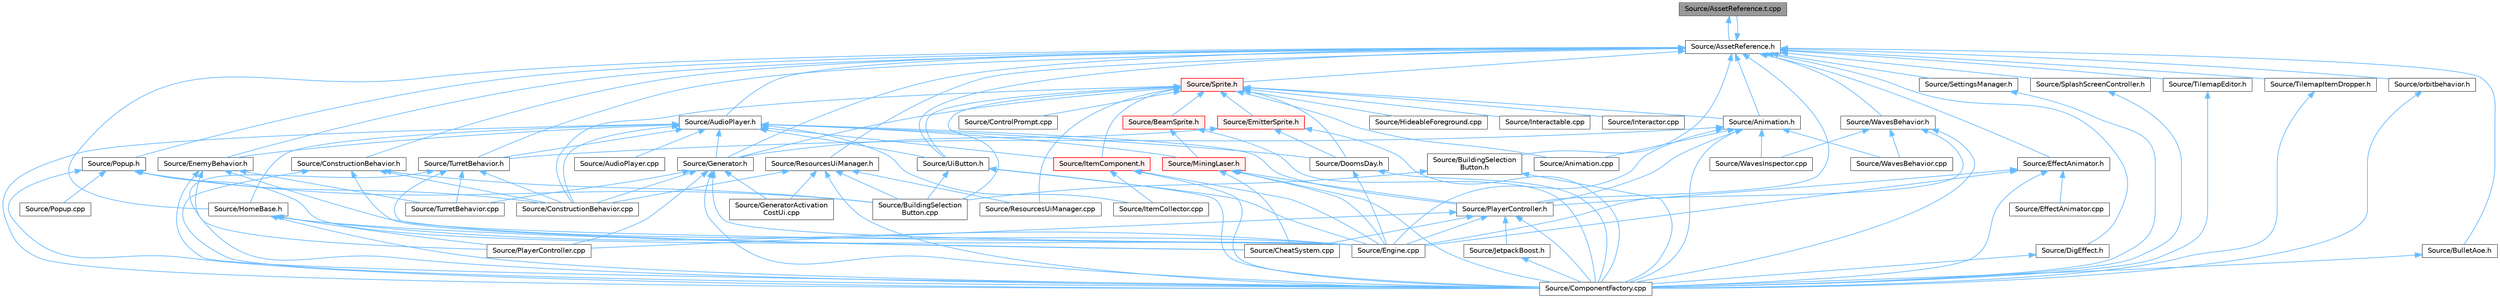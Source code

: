 digraph "Source/AssetReference.t.cpp"
{
 // LATEX_PDF_SIZE
  bgcolor="transparent";
  edge [fontname=Helvetica,fontsize=10,labelfontname=Helvetica,labelfontsize=10];
  node [fontname=Helvetica,fontsize=10,shape=box,height=0.2,width=0.4];
  Node1 [id="Node000001",label="Source/AssetReference.t.cpp",height=0.2,width=0.4,color="gray40", fillcolor="grey60", style="filled", fontcolor="black",tooltip="a reference to an Asset"];
  Node1 -> Node2 [id="edge1_Node000001_Node000002",dir="back",color="steelblue1",style="solid",tooltip=" "];
  Node2 [id="Node000002",label="Source/AssetReference.h",height=0.2,width=0.4,color="grey40", fillcolor="white", style="filled",URL="$dc/dd6/AssetReference_8h.html",tooltip="a reference to an Asset"];
  Node2 -> Node3 [id="edge2_Node000002_Node000003",dir="back",color="steelblue1",style="solid",tooltip=" "];
  Node3 [id="Node000003",label="Source/Animation.h",height=0.2,width=0.4,color="grey40", fillcolor="white", style="filled",URL="$d2/d76/Animation_8h.html",tooltip="animation component class"];
  Node3 -> Node4 [id="edge3_Node000003_Node000004",dir="back",color="steelblue1",style="solid",tooltip=" "];
  Node4 [id="Node000004",label="Source/Animation.cpp",height=0.2,width=0.4,color="grey40", fillcolor="white", style="filled",URL="$d3/da9/Animation_8cpp.html",tooltip="animation component implimentation"];
  Node3 -> Node5 [id="edge4_Node000003_Node000005",dir="back",color="steelblue1",style="solid",tooltip=" "];
  Node5 [id="Node000005",label="Source/ComponentFactory.cpp",height=0.2,width=0.4,color="grey40", fillcolor="white", style="filled",URL="$dc/def/ComponentFactory_8cpp.html",tooltip="Definitions for the component factory class."];
  Node3 -> Node6 [id="edge5_Node000003_Node000006",dir="back",color="steelblue1",style="solid",tooltip=" "];
  Node6 [id="Node000006",label="Source/Engine.cpp",height=0.2,width=0.4,color="grey40", fillcolor="white", style="filled",URL="$d6/d0c/Engine_8cpp.html",tooltip="Engine class."];
  Node3 -> Node7 [id="edge6_Node000003_Node000007",dir="back",color="steelblue1",style="solid",tooltip=" "];
  Node7 [id="Node000007",label="Source/PlayerController.h",height=0.2,width=0.4,color="grey40", fillcolor="white", style="filled",URL="$db/db4/PlayerController_8h.html",tooltip="PlayerController Behaviour Class."];
  Node7 -> Node8 [id="edge7_Node000007_Node000008",dir="back",color="steelblue1",style="solid",tooltip=" "];
  Node8 [id="Node000008",label="Source/CheatSystem.cpp",height=0.2,width=0.4,color="grey40", fillcolor="white", style="filled",URL="$da/d87/CheatSystem_8cpp.html",tooltip="CheatSystem Class definition."];
  Node7 -> Node5 [id="edge8_Node000007_Node000005",dir="back",color="steelblue1",style="solid",tooltip=" "];
  Node7 -> Node6 [id="edge9_Node000007_Node000006",dir="back",color="steelblue1",style="solid",tooltip=" "];
  Node7 -> Node9 [id="edge10_Node000007_Node000009",dir="back",color="steelblue1",style="solid",tooltip=" "];
  Node9 [id="Node000009",label="Source/JetpackBoost.h",height=0.2,width=0.4,color="grey40", fillcolor="white", style="filled",URL="$da/d88/JetpackBoost_8h_source.html",tooltip=" "];
  Node9 -> Node5 [id="edge11_Node000009_Node000005",dir="back",color="steelblue1",style="solid",tooltip=" "];
  Node7 -> Node10 [id="edge12_Node000007_Node000010",dir="back",color="steelblue1",style="solid",tooltip=" "];
  Node10 [id="Node000010",label="Source/PlayerController.cpp",height=0.2,width=0.4,color="grey40", fillcolor="white", style="filled",URL="$d3/d7e/PlayerController_8cpp.html",tooltip="PlayerController Behaviour Class."];
  Node3 -> Node11 [id="edge13_Node000003_Node000011",dir="back",color="steelblue1",style="solid",tooltip=" "];
  Node11 [id="Node000011",label="Source/TurretBehavior.h",height=0.2,width=0.4,color="grey40", fillcolor="white", style="filled",URL="$dc/df7/TurretBehavior_8h_source.html",tooltip=" "];
  Node11 -> Node5 [id="edge14_Node000011_Node000005",dir="back",color="steelblue1",style="solid",tooltip=" "];
  Node11 -> Node12 [id="edge15_Node000011_Node000012",dir="back",color="steelblue1",style="solid",tooltip=" "];
  Node12 [id="Node000012",label="Source/ConstructionBehavior.cpp",height=0.2,width=0.4,color="grey40", fillcolor="white", style="filled",URL="$d7/ded/ConstructionBehavior_8cpp.html",tooltip="handles the construction of towers and modification of terrain"];
  Node11 -> Node6 [id="edge16_Node000011_Node000006",dir="back",color="steelblue1",style="solid",tooltip=" "];
  Node11 -> Node13 [id="edge17_Node000011_Node000013",dir="back",color="steelblue1",style="solid",tooltip=" "];
  Node13 [id="Node000013",label="Source/TurretBehavior.cpp",height=0.2,width=0.4,color="grey40", fillcolor="white", style="filled",URL="$dc/d0a/TurretBehavior_8cpp.html",tooltip="Behavior Compenent for Basic Turret"];
  Node3 -> Node14 [id="edge18_Node000003_Node000014",dir="back",color="steelblue1",style="solid",tooltip=" "];
  Node14 [id="Node000014",label="Source/WavesBehavior.cpp",height=0.2,width=0.4,color="grey40", fillcolor="white", style="filled",URL="$db/d72/WavesBehavior_8cpp.html",tooltip="Definitions for wave and spawning behavior."];
  Node3 -> Node15 [id="edge19_Node000003_Node000015",dir="back",color="steelblue1",style="solid",tooltip=" "];
  Node15 [id="Node000015",label="Source/WavesInspector.cpp",height=0.2,width=0.4,color="grey40", fillcolor="white", style="filled",URL="$d2/d6b/WavesInspector_8cpp.html",tooltip="Definitions for wave and spawning editing in game."];
  Node2 -> Node1 [id="edge20_Node000002_Node000001",dir="back",color="steelblue1",style="solid",tooltip=" "];
  Node2 -> Node16 [id="edge21_Node000002_Node000016",dir="back",color="steelblue1",style="solid",tooltip=" "];
  Node16 [id="Node000016",label="Source/AudioPlayer.h",height=0.2,width=0.4,color="grey40", fillcolor="white", style="filled",URL="$db/de5/AudioPlayer_8h.html",tooltip="Component that plays audio."];
  Node16 -> Node17 [id="edge22_Node000016_Node000017",dir="back",color="steelblue1",style="solid",tooltip=" "];
  Node17 [id="Node000017",label="Source/AudioPlayer.cpp",height=0.2,width=0.4,color="grey40", fillcolor="white", style="filled",URL="$d2/d04/AudioPlayer_8cpp.html",tooltip="Component that plays audio."];
  Node16 -> Node5 [id="edge23_Node000016_Node000005",dir="back",color="steelblue1",style="solid",tooltip=" "];
  Node16 -> Node12 [id="edge24_Node000016_Node000012",dir="back",color="steelblue1",style="solid",tooltip=" "];
  Node16 -> Node18 [id="edge25_Node000016_Node000018",dir="back",color="steelblue1",style="solid",tooltip=" "];
  Node18 [id="Node000018",label="Source/DoomsDay.h",height=0.2,width=0.4,color="grey40", fillcolor="white", style="filled",URL="$de/d36/DoomsDay_8h_source.html",tooltip=" "];
  Node18 -> Node5 [id="edge26_Node000018_Node000005",dir="back",color="steelblue1",style="solid",tooltip=" "];
  Node18 -> Node6 [id="edge27_Node000018_Node000006",dir="back",color="steelblue1",style="solid",tooltip=" "];
  Node16 -> Node19 [id="edge28_Node000016_Node000019",dir="back",color="steelblue1",style="solid",tooltip=" "];
  Node19 [id="Node000019",label="Source/EnemyBehavior.h",height=0.2,width=0.4,color="grey40", fillcolor="white", style="filled",URL="$d6/dc9/EnemyBehavior_8h_source.html",tooltip=" "];
  Node19 -> Node5 [id="edge29_Node000019_Node000005",dir="back",color="steelblue1",style="solid",tooltip=" "];
  Node19 -> Node6 [id="edge30_Node000019_Node000006",dir="back",color="steelblue1",style="solid",tooltip=" "];
  Node19 -> Node10 [id="edge31_Node000019_Node000010",dir="back",color="steelblue1",style="solid",tooltip=" "];
  Node19 -> Node13 [id="edge32_Node000019_Node000013",dir="back",color="steelblue1",style="solid",tooltip=" "];
  Node16 -> Node20 [id="edge33_Node000016_Node000020",dir="back",color="steelblue1",style="solid",tooltip=" "];
  Node20 [id="Node000020",label="Source/Generator.h",height=0.2,width=0.4,color="grey40", fillcolor="white", style="filled",URL="$d9/d12/Generator_8h_source.html",tooltip=" "];
  Node20 -> Node5 [id="edge34_Node000020_Node000005",dir="back",color="steelblue1",style="solid",tooltip=" "];
  Node20 -> Node12 [id="edge35_Node000020_Node000012",dir="back",color="steelblue1",style="solid",tooltip=" "];
  Node20 -> Node6 [id="edge36_Node000020_Node000006",dir="back",color="steelblue1",style="solid",tooltip=" "];
  Node20 -> Node21 [id="edge37_Node000020_Node000021",dir="back",color="steelblue1",style="solid",tooltip=" "];
  Node21 [id="Node000021",label="Source/GeneratorActivation\lCostUi.cpp",height=0.2,width=0.4,color="grey40", fillcolor="white", style="filled",URL="$de/df8/GeneratorActivationCostUi_8cpp.html",tooltip="displays the costs of activating generators"];
  Node20 -> Node10 [id="edge38_Node000020_Node000010",dir="back",color="steelblue1",style="solid",tooltip=" "];
  Node20 -> Node13 [id="edge39_Node000020_Node000013",dir="back",color="steelblue1",style="solid",tooltip=" "];
  Node16 -> Node22 [id="edge40_Node000016_Node000022",dir="back",color="steelblue1",style="solid",tooltip=" "];
  Node22 [id="Node000022",label="Source/HomeBase.h",height=0.2,width=0.4,color="grey40", fillcolor="white", style="filled",URL="$d9/d7c/HomeBase_8h_source.html",tooltip=" "];
  Node22 -> Node8 [id="edge41_Node000022_Node000008",dir="back",color="steelblue1",style="solid",tooltip=" "];
  Node22 -> Node5 [id="edge42_Node000022_Node000005",dir="back",color="steelblue1",style="solid",tooltip=" "];
  Node22 -> Node6 [id="edge43_Node000022_Node000006",dir="back",color="steelblue1",style="solid",tooltip=" "];
  Node22 -> Node10 [id="edge44_Node000022_Node000010",dir="back",color="steelblue1",style="solid",tooltip=" "];
  Node16 -> Node23 [id="edge45_Node000016_Node000023",dir="back",color="steelblue1",style="solid",tooltip=" "];
  Node23 [id="Node000023",label="Source/ItemCollector.cpp",height=0.2,width=0.4,color="grey40", fillcolor="white", style="filled",URL="$d1/db9/ItemCollector_8cpp.html",tooltip="Component that attracts and collects item entities in the world."];
  Node16 -> Node24 [id="edge46_Node000016_Node000024",dir="back",color="steelblue1",style="solid",tooltip=" "];
  Node24 [id="Node000024",label="Source/ItemComponent.h",height=0.2,width=0.4,color="red", fillcolor="#FFF0F0", style="filled",URL="$d0/d5d/ItemComponent_8h.html",tooltip="Item in the world that can be picked up."];
  Node24 -> Node5 [id="edge47_Node000024_Node000005",dir="back",color="steelblue1",style="solid",tooltip=" "];
  Node24 -> Node6 [id="edge48_Node000024_Node000006",dir="back",color="steelblue1",style="solid",tooltip=" "];
  Node24 -> Node23 [id="edge49_Node000024_Node000023",dir="back",color="steelblue1",style="solid",tooltip=" "];
  Node16 -> Node26 [id="edge50_Node000016_Node000026",dir="back",color="steelblue1",style="solid",tooltip=" "];
  Node26 [id="Node000026",label="Source/MiningLaser.h",height=0.2,width=0.4,color="red", fillcolor="#FFF0F0", style="filled",URL="$da/d13/MiningLaser_8h.html",tooltip="Digging laser controllable by an entity."];
  Node26 -> Node8 [id="edge51_Node000026_Node000008",dir="back",color="steelblue1",style="solid",tooltip=" "];
  Node26 -> Node5 [id="edge52_Node000026_Node000005",dir="back",color="steelblue1",style="solid",tooltip=" "];
  Node26 -> Node6 [id="edge53_Node000026_Node000006",dir="back",color="steelblue1",style="solid",tooltip=" "];
  Node26 -> Node7 [id="edge54_Node000026_Node000007",dir="back",color="steelblue1",style="solid",tooltip=" "];
  Node16 -> Node7 [id="edge55_Node000016_Node000007",dir="back",color="steelblue1",style="solid",tooltip=" "];
  Node16 -> Node11 [id="edge56_Node000016_Node000011",dir="back",color="steelblue1",style="solid",tooltip=" "];
  Node16 -> Node29 [id="edge57_Node000016_Node000029",dir="back",color="steelblue1",style="solid",tooltip=" "];
  Node29 [id="Node000029",label="Source/UiButton.h",height=0.2,width=0.4,color="grey40", fillcolor="white", style="filled",URL="$db/d83/UiButton_8h.html",tooltip="Ui Button that sends an event when clicked."];
  Node29 -> Node30 [id="edge58_Node000029_Node000030",dir="back",color="steelblue1",style="solid",tooltip=" "];
  Node30 [id="Node000030",label="Source/BuildingSelection\lButton.cpp",height=0.2,width=0.4,color="grey40", fillcolor="white", style="filled",URL="$db/d86/BuildingSelectionButton_8cpp.html",tooltip="button that selects which building the ConstructionManager should place"];
  Node29 -> Node5 [id="edge59_Node000029_Node000005",dir="back",color="steelblue1",style="solid",tooltip=" "];
  Node29 -> Node6 [id="edge60_Node000029_Node000006",dir="back",color="steelblue1",style="solid",tooltip=" "];
  Node2 -> Node31 [id="edge61_Node000002_Node000031",dir="back",color="steelblue1",style="solid",tooltip=" "];
  Node31 [id="Node000031",label="Source/BuildingSelection\lButton.h",height=0.2,width=0.4,color="grey40", fillcolor="white", style="filled",URL="$de/d78/BuildingSelectionButton_8h.html",tooltip="button that selects which building the ConstructionManager should place"];
  Node31 -> Node30 [id="edge62_Node000031_Node000030",dir="back",color="steelblue1",style="solid",tooltip=" "];
  Node31 -> Node5 [id="edge63_Node000031_Node000005",dir="back",color="steelblue1",style="solid",tooltip=" "];
  Node2 -> Node32 [id="edge64_Node000002_Node000032",dir="back",color="steelblue1",style="solid",tooltip=" "];
  Node32 [id="Node000032",label="Source/BulletAoe.h",height=0.2,width=0.4,color="grey40", fillcolor="white", style="filled",URL="$db/d2f/BulletAoe_8h_source.html",tooltip=" "];
  Node32 -> Node5 [id="edge65_Node000032_Node000005",dir="back",color="steelblue1",style="solid",tooltip=" "];
  Node2 -> Node33 [id="edge66_Node000002_Node000033",dir="back",color="steelblue1",style="solid",tooltip=" "];
  Node33 [id="Node000033",label="Source/ConstructionBehavior.h",height=0.2,width=0.4,color="grey40", fillcolor="white", style="filled",URL="$d9/def/ConstructionBehavior_8h.html",tooltip="handles the construction of towers and modification of terrain"];
  Node33 -> Node30 [id="edge67_Node000033_Node000030",dir="back",color="steelblue1",style="solid",tooltip=" "];
  Node33 -> Node8 [id="edge68_Node000033_Node000008",dir="back",color="steelblue1",style="solid",tooltip=" "];
  Node33 -> Node5 [id="edge69_Node000033_Node000005",dir="back",color="steelblue1",style="solid",tooltip=" "];
  Node33 -> Node12 [id="edge70_Node000033_Node000012",dir="back",color="steelblue1",style="solid",tooltip=" "];
  Node2 -> Node34 [id="edge71_Node000002_Node000034",dir="back",color="steelblue1",style="solid",tooltip=" "];
  Node34 [id="Node000034",label="Source/DigEffect.h",height=0.2,width=0.4,color="grey40", fillcolor="white", style="filled",URL="$d8/dfb/DigEffect_8h_source.html",tooltip=" "];
  Node34 -> Node5 [id="edge72_Node000034_Node000005",dir="back",color="steelblue1",style="solid",tooltip=" "];
  Node2 -> Node35 [id="edge73_Node000002_Node000035",dir="back",color="steelblue1",style="solid",tooltip=" "];
  Node35 [id="Node000035",label="Source/EffectAnimator.h",height=0.2,width=0.4,color="grey40", fillcolor="white", style="filled",URL="$db/d11/EffectAnimator_8h.html",tooltip="Component that animates a Transform's matrix."];
  Node35 -> Node5 [id="edge74_Node000035_Node000005",dir="back",color="steelblue1",style="solid",tooltip=" "];
  Node35 -> Node36 [id="edge75_Node000035_Node000036",dir="back",color="steelblue1",style="solid",tooltip=" "];
  Node36 [id="Node000036",label="Source/EffectAnimator.cpp",height=0.2,width=0.4,color="grey40", fillcolor="white", style="filled",URL="$dc/dd4/EffectAnimator_8cpp.html",tooltip="Component that animates a Transform's matrix."];
  Node35 -> Node6 [id="edge76_Node000035_Node000006",dir="back",color="steelblue1",style="solid",tooltip=" "];
  Node35 -> Node7 [id="edge77_Node000035_Node000007",dir="back",color="steelblue1",style="solid",tooltip=" "];
  Node2 -> Node19 [id="edge78_Node000002_Node000019",dir="back",color="steelblue1",style="solid",tooltip=" "];
  Node2 -> Node20 [id="edge79_Node000002_Node000020",dir="back",color="steelblue1",style="solid",tooltip=" "];
  Node2 -> Node22 [id="edge80_Node000002_Node000022",dir="back",color="steelblue1",style="solid",tooltip=" "];
  Node2 -> Node7 [id="edge81_Node000002_Node000007",dir="back",color="steelblue1",style="solid",tooltip=" "];
  Node2 -> Node37 [id="edge82_Node000002_Node000037",dir="back",color="steelblue1",style="solid",tooltip=" "];
  Node37 [id="Node000037",label="Source/Popup.h",height=0.2,width=0.4,color="grey40", fillcolor="white", style="filled",URL="$d2/d4b/Popup_8h.html",tooltip="A popup is a behavior that will show a popup when a button is pressed."];
  Node37 -> Node30 [id="edge83_Node000037_Node000030",dir="back",color="steelblue1",style="solid",tooltip=" "];
  Node37 -> Node5 [id="edge84_Node000037_Node000005",dir="back",color="steelblue1",style="solid",tooltip=" "];
  Node37 -> Node12 [id="edge85_Node000037_Node000012",dir="back",color="steelblue1",style="solid",tooltip=" "];
  Node37 -> Node6 [id="edge86_Node000037_Node000006",dir="back",color="steelblue1",style="solid",tooltip=" "];
  Node37 -> Node38 [id="edge87_Node000037_Node000038",dir="back",color="steelblue1",style="solid",tooltip=" "];
  Node38 [id="Node000038",label="Source/Popup.cpp",height=0.2,width=0.4,color="grey40", fillcolor="white", style="filled",URL="$d8/dc8/Popup_8cpp.html",tooltip="DESCRIPTION HERE."];
  Node2 -> Node39 [id="edge88_Node000002_Node000039",dir="back",color="steelblue1",style="solid",tooltip=" "];
  Node39 [id="Node000039",label="Source/ResourcesUiManager.h",height=0.2,width=0.4,color="grey40", fillcolor="white", style="filled",URL="$d6/d1f/ResourcesUiManager_8h.html",tooltip="Component that manages the UI for displaying what resources a player currently has."];
  Node39 -> Node30 [id="edge89_Node000039_Node000030",dir="back",color="steelblue1",style="solid",tooltip=" "];
  Node39 -> Node5 [id="edge90_Node000039_Node000005",dir="back",color="steelblue1",style="solid",tooltip=" "];
  Node39 -> Node12 [id="edge91_Node000039_Node000012",dir="back",color="steelblue1",style="solid",tooltip=" "];
  Node39 -> Node21 [id="edge92_Node000039_Node000021",dir="back",color="steelblue1",style="solid",tooltip=" "];
  Node39 -> Node40 [id="edge93_Node000039_Node000040",dir="back",color="steelblue1",style="solid",tooltip=" "];
  Node40 [id="Node000040",label="Source/ResourcesUiManager.cpp",height=0.2,width=0.4,color="grey40", fillcolor="white", style="filled",URL="$dd/d79/ResourcesUiManager_8cpp.html",tooltip="Component that manages the UI for displaying what resources a player currently has."];
  Node2 -> Node41 [id="edge94_Node000002_Node000041",dir="back",color="steelblue1",style="solid",tooltip=" "];
  Node41 [id="Node000041",label="Source/SettingsManager.h",height=0.2,width=0.4,color="grey40", fillcolor="white", style="filled",URL="$d9/d4a/SettingsManager_8h.html",tooltip="Settings Manager Class."];
  Node41 -> Node5 [id="edge95_Node000041_Node000005",dir="back",color="steelblue1",style="solid",tooltip=" "];
  Node2 -> Node42 [id="edge96_Node000002_Node000042",dir="back",color="steelblue1",style="solid",tooltip=" "];
  Node42 [id="Node000042",label="Source/SplashScreenController.h",height=0.2,width=0.4,color="grey40", fillcolor="white", style="filled",URL="$da/d14/SplashScreenController_8h_source.html",tooltip=" "];
  Node42 -> Node5 [id="edge97_Node000042_Node000005",dir="back",color="steelblue1",style="solid",tooltip=" "];
  Node2 -> Node43 [id="edge98_Node000002_Node000043",dir="back",color="steelblue1",style="solid",tooltip=" "];
  Node43 [id="Node000043",label="Source/Sprite.h",height=0.2,width=0.4,color="red", fillcolor="#FFF0F0", style="filled",URL="$d7/d31/Sprite_8h_source.html",tooltip=" "];
  Node43 -> Node4 [id="edge99_Node000043_Node000004",dir="back",color="steelblue1",style="solid",tooltip=" "];
  Node43 -> Node3 [id="edge100_Node000043_Node000003",dir="back",color="steelblue1",style="solid",tooltip=" "];
  Node43 -> Node44 [id="edge101_Node000043_Node000044",dir="back",color="steelblue1",style="solid",tooltip=" "];
  Node44 [id="Node000044",label="Source/BeamSprite.h",height=0.2,width=0.4,color="red", fillcolor="#FFF0F0", style="filled",URL="$d3/d14/BeamSprite_8h.html",tooltip="Sprite that renders a beam with a scrollable texture."];
  Node44 -> Node5 [id="edge102_Node000044_Node000005",dir="back",color="steelblue1",style="solid",tooltip=" "];
  Node44 -> Node26 [id="edge103_Node000044_Node000026",dir="back",color="steelblue1",style="solid",tooltip=" "];
  Node43 -> Node30 [id="edge104_Node000043_Node000030",dir="back",color="steelblue1",style="solid",tooltip=" "];
  Node43 -> Node12 [id="edge105_Node000043_Node000012",dir="back",color="steelblue1",style="solid",tooltip=" "];
  Node43 -> Node46 [id="edge106_Node000043_Node000046",dir="back",color="steelblue1",style="solid",tooltip=" "];
  Node46 [id="Node000046",label="Source/ControlPrompt.cpp",height=0.2,width=0.4,color="grey40", fillcolor="white", style="filled",URL="$d2/d66/ControlPrompt_8cpp.html",tooltip="Displays a control prompt for an ActionReference."];
  Node43 -> Node18 [id="edge107_Node000043_Node000018",dir="back",color="steelblue1",style="solid",tooltip=" "];
  Node43 -> Node47 [id="edge108_Node000043_Node000047",dir="back",color="steelblue1",style="solid",tooltip=" "];
  Node47 [id="Node000047",label="Source/EmitterSprite.h",height=0.2,width=0.4,color="red", fillcolor="#FFF0F0", style="filled",URL="$d3/d81/EmitterSprite_8h.html",tooltip="Renders particles using data from SSBO."];
  Node47 -> Node5 [id="edge109_Node000047_Node000005",dir="back",color="steelblue1",style="solid",tooltip=" "];
  Node47 -> Node18 [id="edge110_Node000047_Node000018",dir="back",color="steelblue1",style="solid",tooltip=" "];
  Node47 -> Node20 [id="edge111_Node000047_Node000020",dir="back",color="steelblue1",style="solid",tooltip=" "];
  Node43 -> Node20 [id="edge112_Node000043_Node000020",dir="back",color="steelblue1",style="solid",tooltip=" "];
  Node43 -> Node49 [id="edge113_Node000043_Node000049",dir="back",color="steelblue1",style="solid",tooltip=" "];
  Node49 [id="Node000049",label="Source/HideableForeground.cpp",height=0.2,width=0.4,color="grey40", fillcolor="white", style="filled",URL="$da/da6/HideableForeground_8cpp.html",tooltip="Component that hides an attached Sprite when it overlaps something."];
  Node43 -> Node50 [id="edge114_Node000043_Node000050",dir="back",color="steelblue1",style="solid",tooltip=" "];
  Node50 [id="Node000050",label="Source/Interactable.cpp",height=0.2,width=0.4,color="grey40", fillcolor="white", style="filled",URL="$dc/dab/Interactable_8cpp.html",tooltip="Component which can be interacted with by pressing a button when nearby."];
  Node43 -> Node51 [id="edge115_Node000043_Node000051",dir="back",color="steelblue1",style="solid",tooltip=" "];
  Node51 [id="Node000051",label="Source/Interactor.cpp",height=0.2,width=0.4,color="grey40", fillcolor="white", style="filled",URL="$de/de6/Interactor_8cpp.html",tooltip="Behavior that can interact with nearby Interactable Components."];
  Node43 -> Node24 [id="edge116_Node000043_Node000024",dir="back",color="steelblue1",style="solid",tooltip=" "];
  Node43 -> Node40 [id="edge117_Node000043_Node000040",dir="back",color="steelblue1",style="solid",tooltip=" "];
  Node43 -> Node29 [id="edge118_Node000043_Node000029",dir="back",color="steelblue1",style="solid",tooltip=" "];
  Node2 -> Node68 [id="edge119_Node000002_Node000068",dir="back",color="steelblue1",style="solid",tooltip=" "];
  Node68 [id="Node000068",label="Source/TilemapEditor.h",height=0.2,width=0.4,color="grey40", fillcolor="white", style="filled",URL="$d3/da4/TilemapEditor_8h.html",tooltip="Component that allows direct editing of a Tilemap."];
  Node68 -> Node5 [id="edge120_Node000068_Node000005",dir="back",color="steelblue1",style="solid",tooltip=" "];
  Node2 -> Node69 [id="edge121_Node000002_Node000069",dir="back",color="steelblue1",style="solid",tooltip=" "];
  Node69 [id="Node000069",label="Source/TilemapItemDropper.h",height=0.2,width=0.4,color="grey40", fillcolor="white", style="filled",URL="$db/d7e/TilemapItemDropper_8h.html",tooltip="Drops an item whenever a tile is broken."];
  Node69 -> Node5 [id="edge122_Node000069_Node000005",dir="back",color="steelblue1",style="solid",tooltip=" "];
  Node2 -> Node11 [id="edge123_Node000002_Node000011",dir="back",color="steelblue1",style="solid",tooltip=" "];
  Node2 -> Node29 [id="edge124_Node000002_Node000029",dir="back",color="steelblue1",style="solid",tooltip=" "];
  Node2 -> Node70 [id="edge125_Node000002_Node000070",dir="back",color="steelblue1",style="solid",tooltip=" "];
  Node70 [id="Node000070",label="Source/WavesBehavior.h",height=0.2,width=0.4,color="grey40", fillcolor="white", style="filled",URL="$d0/d4d/WavesBehavior_8h_source.html",tooltip=" "];
  Node70 -> Node5 [id="edge126_Node000070_Node000005",dir="back",color="steelblue1",style="solid",tooltip=" "];
  Node70 -> Node6 [id="edge127_Node000070_Node000006",dir="back",color="steelblue1",style="solid",tooltip=" "];
  Node70 -> Node14 [id="edge128_Node000070_Node000014",dir="back",color="steelblue1",style="solid",tooltip=" "];
  Node70 -> Node15 [id="edge129_Node000070_Node000015",dir="back",color="steelblue1",style="solid",tooltip=" "];
  Node2 -> Node71 [id="edge130_Node000002_Node000071",dir="back",color="steelblue1",style="solid",tooltip=" "];
  Node71 [id="Node000071",label="Source/orbitbehavior.h",height=0.2,width=0.4,color="grey40", fillcolor="white", style="filled",URL="$dc/dfe/orbitbehavior_8h_source.html",tooltip=" "];
  Node71 -> Node5 [id="edge131_Node000071_Node000005",dir="back",color="steelblue1",style="solid",tooltip=" "];
}
